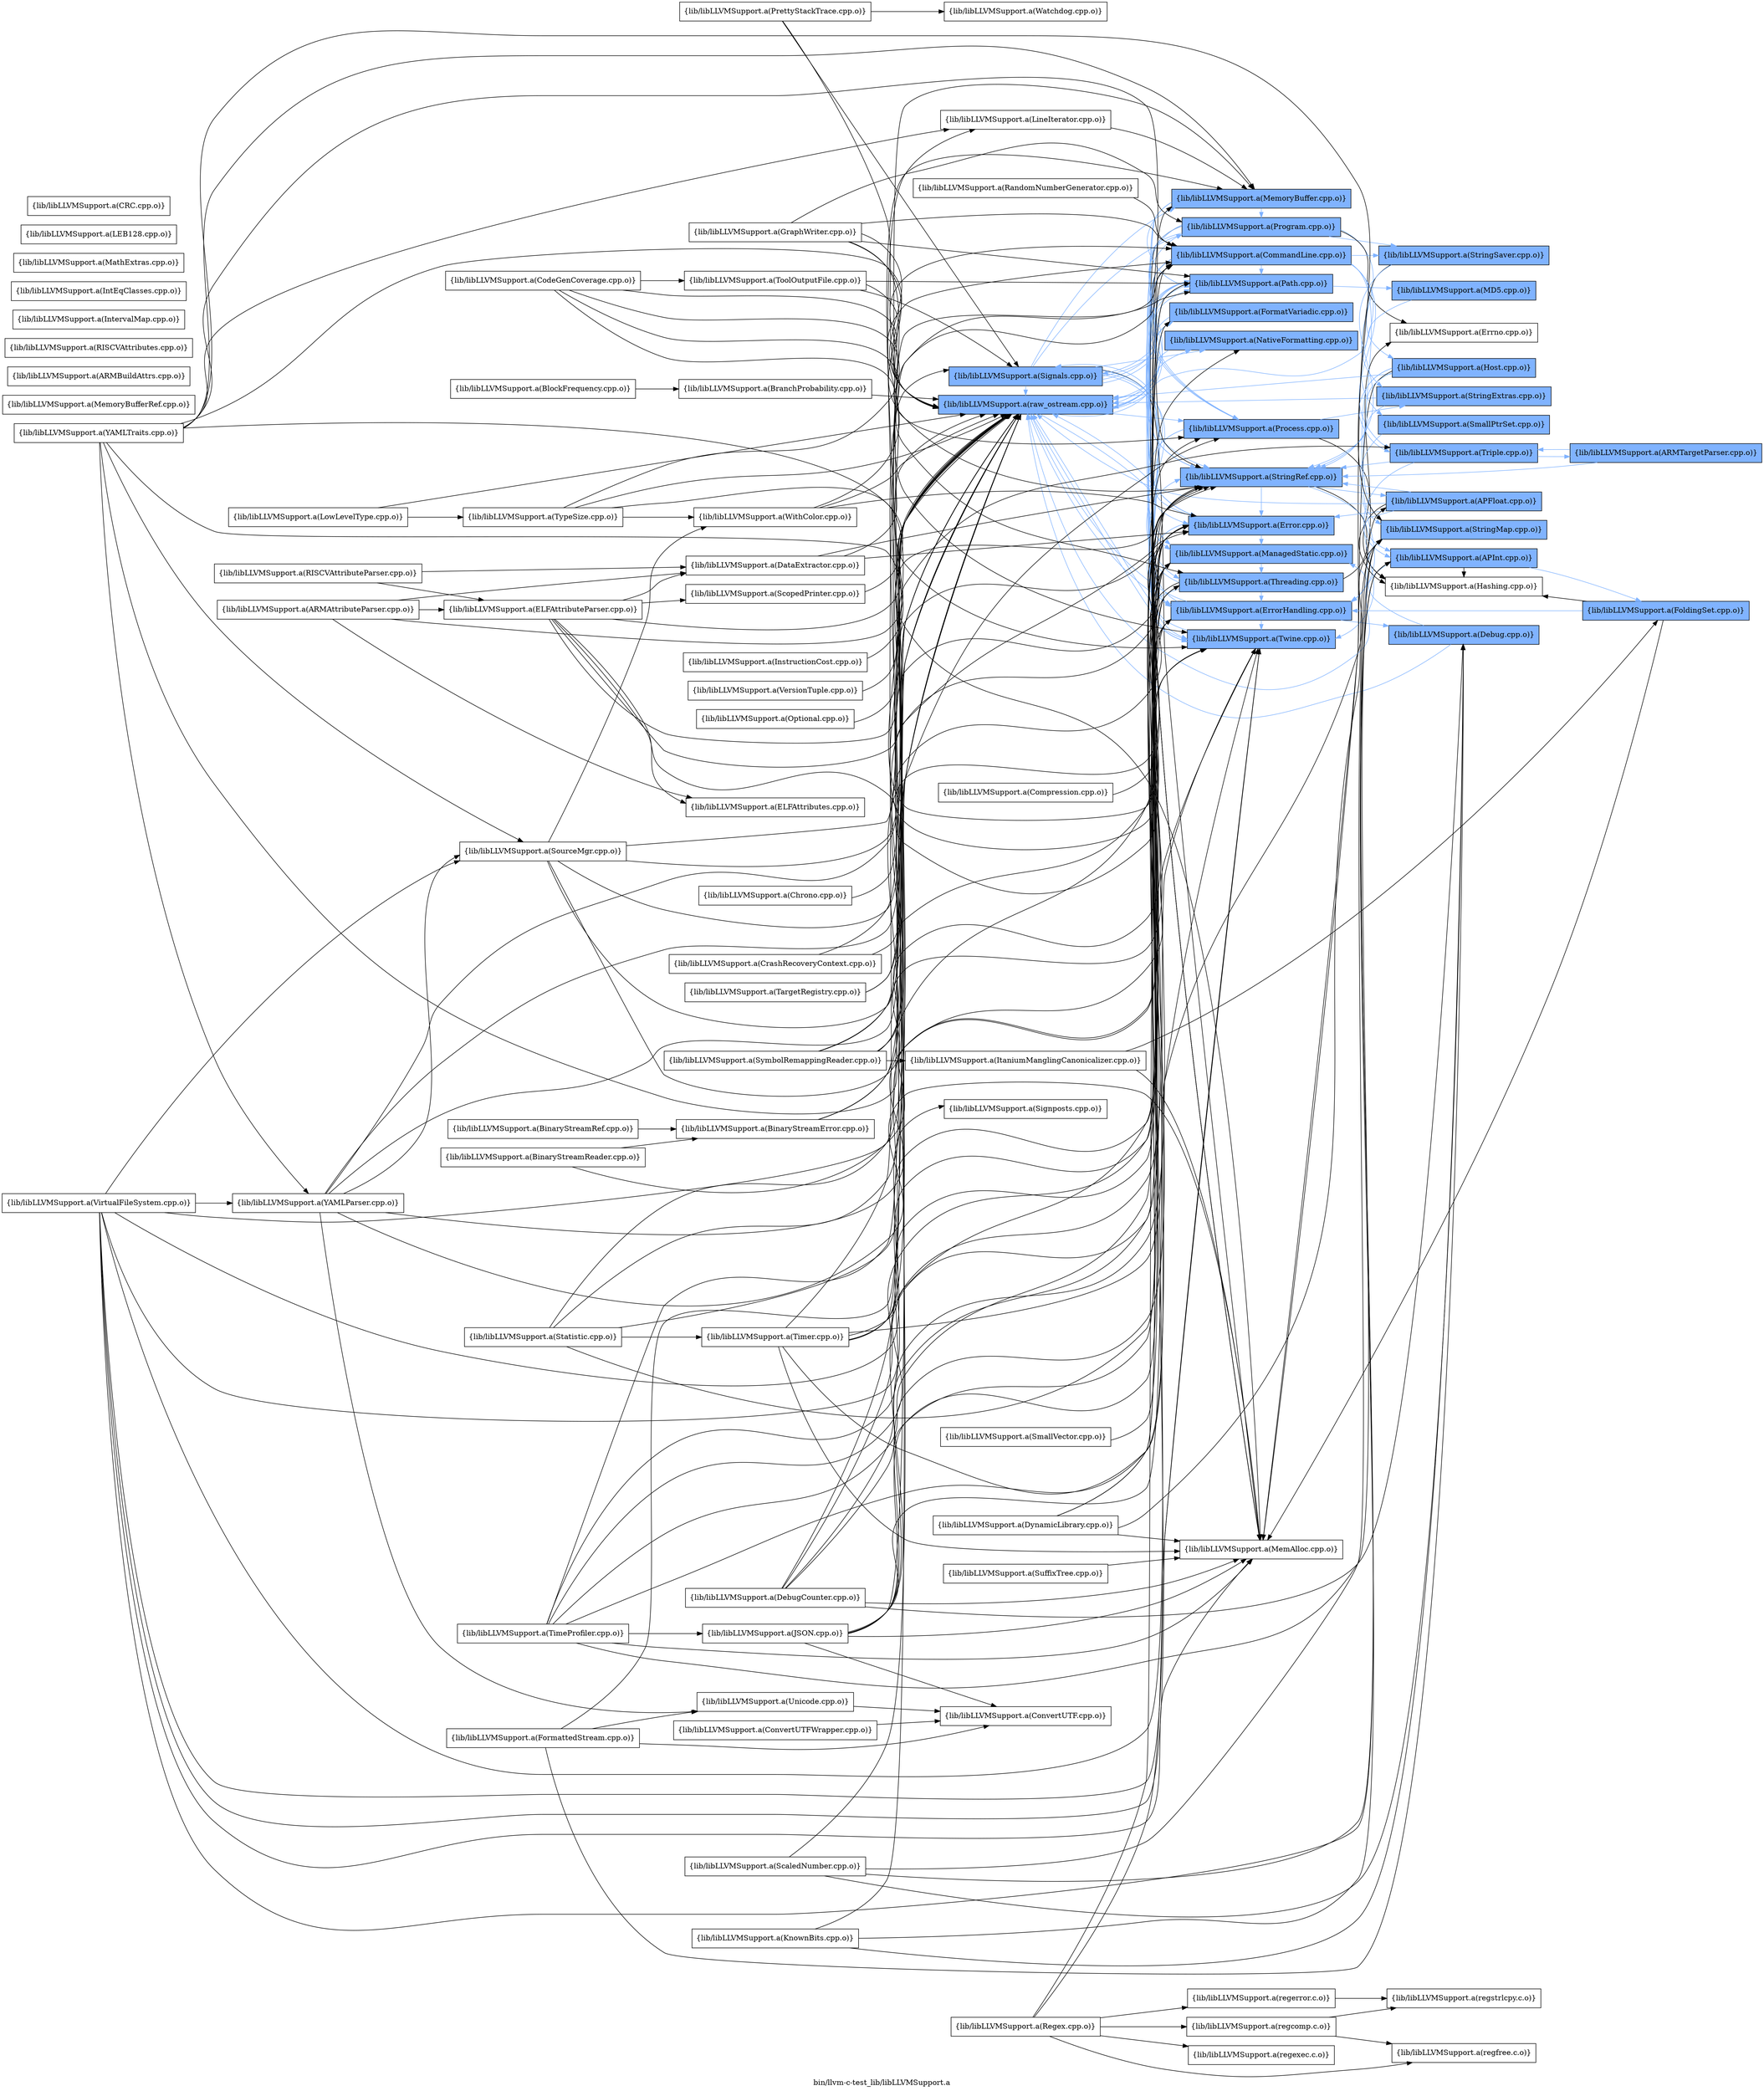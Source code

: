 digraph "bin/llvm-c-test_lib/libLLVMSupport.a" {
	label="bin/llvm-c-test_lib/libLLVMSupport.a";
	rankdir=LR;
	{ rank=same; Node0x5613f580f898;  }
	{ rank=same; Node0x5613f580cc38; Node0x5613f5811be8; Node0x5613f58133f8;  }
	{ rank=same; Node0x5613f580ec18; Node0x5613f5813718; Node0x5613f5811c38; Node0x5613f580f5c8; Node0x5613f58151a8; Node0x5613f580ead8; Node0x5613f580fc58; Node0x5613f58101f8; Node0x5613f580b658; Node0x5613f58123b8; Node0x5613f58124f8; Node0x5613f5813178; Node0x5613f5810748; Node0x5613f5812c78;  }
	{ rank=same; Node0x5613f580fd48; Node0x5613f580f168; Node0x5613f580b928; Node0x5613f581b008; Node0x5613f5810f18; Node0x5613f5810798; Node0x5613f581b9b8; Node0x5613f5818ee8; Node0x5613f5816c38; Node0x5613f580eda8; Node0x5613f580c4b8; Node0x5613f580bc48;  }
	{ rank=same; Node0x5613f580f898;  }
	{ rank=same; Node0x5613f580cc38; Node0x5613f5811be8; Node0x5613f58133f8;  }
	{ rank=same; Node0x5613f580ec18; Node0x5613f5813718; Node0x5613f5811c38; Node0x5613f580f5c8; Node0x5613f58151a8; Node0x5613f580ead8; Node0x5613f580fc58; Node0x5613f58101f8; Node0x5613f580b658; Node0x5613f58123b8; Node0x5613f58124f8; Node0x5613f5813178; Node0x5613f5810748; Node0x5613f5812c78;  }
	{ rank=same; Node0x5613f580fd48; Node0x5613f580f168; Node0x5613f580b928; Node0x5613f581b008; Node0x5613f5810f18; Node0x5613f5810798; Node0x5613f581b9b8; Node0x5613f5818ee8; Node0x5613f5816c38; Node0x5613f580eda8; Node0x5613f580c4b8; Node0x5613f580bc48;  }

	Node0x5613f580f898 [shape=record,shape=box,group=0,label="{lib/libLLVMSupport.a(PrettyStackTrace.cpp.o)}"];
	Node0x5613f580f898 -> Node0x5613f580cc38;
	Node0x5613f580f898 -> Node0x5613f5811be8;
	Node0x5613f580f898 -> Node0x5613f58133f8;
	Node0x5613f5813718 [shape=record,shape=box,group=1,style=filled,fillcolor="0.600000 0.5 1",label="{lib/libLLVMSupport.a(ErrorHandling.cpp.o)}"];
	Node0x5613f5813718 -> Node0x5613f580fd48[color="0.600000 0.5 1"];
	Node0x5613f5813718 -> Node0x5613f58151a8[color="0.600000 0.5 1"];
	Node0x5613f5813718 -> Node0x5613f580cc38[color="0.600000 0.5 1"];
	Node0x5613f5813718 -> Node0x5613f5811be8[color="0.600000 0.5 1"];
	Node0x5613f580b928 [shape=record,shape=box,group=0,label="{lib/libLLVMSupport.a(Hashing.cpp.o)}"];
	Node0x5613f58124f8 [shape=record,shape=box,group=0,label="{lib/libLLVMSupport.a(MemAlloc.cpp.o)}"];
	Node0x5613f580c4b8 [shape=record,shape=box,group=1,style=filled,fillcolor="0.600000 0.5 1",label="{lib/libLLVMSupport.a(APFloat.cpp.o)}"];
	Node0x5613f580c4b8 -> Node0x5613f580bc48[color="0.600000 0.5 1"];
	Node0x5613f580c4b8 -> Node0x5613f580ec18[color="0.600000 0.5 1"];
	Node0x5613f580c4b8 -> Node0x5613f580b928;
	Node0x5613f580c4b8 -> Node0x5613f5810748[color="0.600000 0.5 1"];
	Node0x5613f580c4b8 -> Node0x5613f580cc38[color="0.600000 0.5 1"];
	Node0x5613f580bc48 [shape=record,shape=box,group=1,style=filled,fillcolor="0.600000 0.5 1",label="{lib/libLLVMSupport.a(APInt.cpp.o)}"];
	Node0x5613f580bc48 -> Node0x5613f5812a98[color="0.600000 0.5 1"];
	Node0x5613f580bc48 -> Node0x5613f580b928;
	Node0x5613f580bc48 -> Node0x5613f580cc38[color="0.600000 0.5 1"];
	Node0x5613f580a078 [shape=record,shape=box,group=0,label="{lib/libLLVMSupport.a(BranchProbability.cpp.o)}"];
	Node0x5613f580a078 -> Node0x5613f580cc38;
	Node0x5613f580b658 [shape=record,shape=box,group=1,style=filled,fillcolor="0.600000 0.5 1",label="{lib/libLLVMSupport.a(CommandLine.cpp.o)}"];
	Node0x5613f580b658 -> Node0x5613f580ec18[color="0.600000 0.5 1"];
	Node0x5613f580b658 -> Node0x5613f5813718[color="0.600000 0.5 1"];
	Node0x5613f580b658 -> Node0x5613f58123b8[color="0.600000 0.5 1"];
	Node0x5613f580b658 -> Node0x5613f58124f8;
	Node0x5613f580b658 -> Node0x5613f581b9b8[color="0.600000 0.5 1"];
	Node0x5613f580b658 -> Node0x5613f5818ee8[color="0.600000 0.5 1"];
	Node0x5613f580b658 -> Node0x5613f5810f18[color="0.600000 0.5 1"];
	Node0x5613f580b658 -> Node0x5613f5810748[color="0.600000 0.5 1"];
	Node0x5613f580b658 -> Node0x5613f5816c38[color="0.600000 0.5 1"];
	Node0x5613f580b658 -> Node0x5613f58151a8[color="0.600000 0.5 1"];
	Node0x5613f580b658 -> Node0x5613f580cc38[color="0.600000 0.5 1"];
	Node0x5613f580b658 -> Node0x5613f580eda8[color="0.600000 0.5 1"];
	Node0x5613f580b658 -> Node0x5613f580ead8[color="0.600000 0.5 1"];
	Node0x5613f580ec18 [shape=record,shape=box,group=1,style=filled,fillcolor="0.600000 0.5 1",label="{lib/libLLVMSupport.a(Error.cpp.o)}"];
	Node0x5613f580ec18 -> Node0x5613f5813718[color="0.600000 0.5 1"];
	Node0x5613f580ec18 -> Node0x5613f58123b8[color="0.600000 0.5 1"];
	Node0x5613f580ec18 -> Node0x5613f58151a8[color="0.600000 0.5 1"];
	Node0x5613f580ec18 -> Node0x5613f580cc38[color="0.600000 0.5 1"];
	Node0x5613f581b9b8 [shape=record,shape=box,group=1,style=filled,fillcolor="0.600000 0.5 1",label="{lib/libLLVMSupport.a(SmallPtrSet.cpp.o)}"];
	Node0x5613f581b9b8 -> Node0x5613f5813718[color="0.600000 0.5 1"];
	Node0x5613f5818ee8 [shape=record,shape=box,group=1,style=filled,fillcolor="0.600000 0.5 1",label="{lib/libLLVMSupport.a(StringMap.cpp.o)}"];
	Node0x5613f5818ee8 -> Node0x5613f5813718[color="0.600000 0.5 1"];
	Node0x5613f5810748 [shape=record,shape=box,group=1,style=filled,fillcolor="0.600000 0.5 1",label="{lib/libLLVMSupport.a(StringRef.cpp.o)}"];
	Node0x5613f5810748 -> Node0x5613f580c4b8[color="0.600000 0.5 1"];
	Node0x5613f5810748 -> Node0x5613f580bc48[color="0.600000 0.5 1"];
	Node0x5613f5810748 -> Node0x5613f580ec18[color="0.600000 0.5 1"];
	Node0x5613f5810748 -> Node0x5613f580b928;
	Node0x5613f5816c38 [shape=record,shape=box,group=1,style=filled,fillcolor="0.600000 0.5 1",label="{lib/libLLVMSupport.a(Triple.cpp.o)}"];
	Node0x5613f5816c38 -> Node0x5613f5810748[color="0.600000 0.5 1"];
	Node0x5613f5816c38 -> Node0x5613f5817458[color="0.600000 0.5 1"];
	Node0x5613f5816c38 -> Node0x5613f58151a8[color="0.600000 0.5 1"];
	Node0x5613f580cc38 [shape=record,shape=box,group=1,style=filled,fillcolor="0.600000 0.5 1",label="{lib/libLLVMSupport.a(raw_ostream.cpp.o)}"];
	Node0x5613f580cc38 -> Node0x5613f580ec18[color="0.600000 0.5 1"];
	Node0x5613f580cc38 -> Node0x5613f5813718[color="0.600000 0.5 1"];
	Node0x5613f580cc38 -> Node0x5613f5811c38[color="0.600000 0.5 1"];
	Node0x5613f580cc38 -> Node0x5613f580f5c8[color="0.600000 0.5 1"];
	Node0x5613f580cc38 -> Node0x5613f58151a8[color="0.600000 0.5 1"];
	Node0x5613f580cc38 -> Node0x5613f580ead8[color="0.600000 0.5 1"];
	Node0x5613f580cc38 -> Node0x5613f580fc58[color="0.600000 0.5 1"];
	Node0x5613f580cc38 -> Node0x5613f58101f8[color="0.600000 0.5 1"];
	Node0x5613f5815b08 [shape=record,shape=box,group=0,label="{lib/libLLVMSupport.a(TypeSize.cpp.o)}"];
	Node0x5613f5815b08 -> Node0x5613f580b658;
	Node0x5613f5815b08 -> Node0x5613f5813718;
	Node0x5613f5815b08 -> Node0x5613f580ce68;
	Node0x5613f5815b08 -> Node0x5613f580cc38;
	Node0x5613f5811738 [shape=record,shape=box,group=0,label="{lib/libLLVMSupport.a(KnownBits.cpp.o)}"];
	Node0x5613f5811738 -> Node0x5613f580bc48;
	Node0x5613f5811738 -> Node0x5613f580fd48;
	Node0x5613f5811738 -> Node0x5613f580cc38;
	Node0x5613f581b008 [shape=record,shape=box,group=1,style=filled,fillcolor="0.600000 0.5 1",label="{lib/libLLVMSupport.a(StringExtras.cpp.o)}"];
	Node0x5613f581b008 -> Node0x5613f5810748[color="0.600000 0.5 1"];
	Node0x5613f581b008 -> Node0x5613f580cc38[color="0.600000 0.5 1"];
	Node0x5613f58151a8 [shape=record,shape=box,group=1,style=filled,fillcolor="0.600000 0.5 1",label="{lib/libLLVMSupport.a(Twine.cpp.o)}"];
	Node0x5613f58151a8 -> Node0x5613f580cc38[color="0.600000 0.5 1"];
	Node0x5613f580fd48 [shape=record,shape=box,group=1,style=filled,fillcolor="0.600000 0.5 1",label="{lib/libLLVMSupport.a(Debug.cpp.o)}"];
	Node0x5613f580fd48 -> Node0x5613f58123b8[color="0.600000 0.5 1"];
	Node0x5613f580fd48 -> Node0x5613f580cc38[color="0.600000 0.5 1"];
	Node0x5613f58123b8 [shape=record,shape=box,group=1,style=filled,fillcolor="0.600000 0.5 1",label="{lib/libLLVMSupport.a(ManagedStatic.cpp.o)}"];
	Node0x5613f58123b8 -> Node0x5613f5812c78[color="0.600000 0.5 1"];
	Node0x5613f580ade8 [shape=record,shape=box,group=0,label="{lib/libLLVMSupport.a(CodeGenCoverage.cpp.o)}"];
	Node0x5613f580ade8 -> Node0x5613f58164b8;
	Node0x5613f580ade8 -> Node0x5613f58151a8;
	Node0x5613f580ade8 -> Node0x5613f580cc38;
	Node0x5613f580ade8 -> Node0x5613f580fc58;
	Node0x5613f580ade8 -> Node0x5613f5812c78;
	Node0x5613f580b608 [shape=record,shape=box,group=0,label="{lib/libLLVMSupport.a(GraphWriter.cpp.o)}"];
	Node0x5613f580b608 -> Node0x5613f580b658;
	Node0x5613f580b608 -> Node0x5613f5810748;
	Node0x5613f580b608 -> Node0x5613f58151a8;
	Node0x5613f580b608 -> Node0x5613f580cc38;
	Node0x5613f580b608 -> Node0x5613f580ead8;
	Node0x5613f580b608 -> Node0x5613f58101f8;
	Node0x5613f5813308 [shape=record,shape=box,group=0,label="{lib/libLLVMSupport.a(DynamicLibrary.cpp.o)}"];
	Node0x5613f5813308 -> Node0x5613f58123b8;
	Node0x5613f5813308 -> Node0x5613f58124f8;
	Node0x5613f5813308 -> Node0x5613f5818ee8;
	Node0x5613f5813308 -> Node0x5613f5812c78;
	Node0x5613f580f168 [shape=record,shape=box,group=1,style=filled,fillcolor="0.600000 0.5 1",label="{lib/libLLVMSupport.a(MD5.cpp.o)}"];
	Node0x5613f580f168 -> Node0x5613f580cc38[color="0.600000 0.5 1"];
	Node0x5613f58120e8 [shape=record,shape=box,group=0,label="{lib/libLLVMSupport.a(TargetRegistry.cpp.o)}"];
	Node0x5613f58120e8 -> Node0x5613f5816c38;
	Node0x5613f58120e8 -> Node0x5613f580cc38;
	Node0x5613f5813178 [shape=record,shape=box,group=1,style=filled,fillcolor="0.600000 0.5 1",label="{lib/libLLVMSupport.a(MemoryBuffer.cpp.o)}"];
	Node0x5613f5813178 -> Node0x5613f580ec18[color="0.600000 0.5 1"];
	Node0x5613f5813178 -> Node0x5613f58151a8[color="0.600000 0.5 1"];
	Node0x5613f5813178 -> Node0x5613f580ead8[color="0.600000 0.5 1"];
	Node0x5613f5813178 -> Node0x5613f580fc58[color="0.600000 0.5 1"];
	Node0x5613f5813178 -> Node0x5613f58101f8[color="0.600000 0.5 1"];
	Node0x5613f5813448 [shape=record,shape=box,group=0,label="{lib/libLLVMSupport.a(MemoryBufferRef.cpp.o)}"];
	Node0x5613f5810f18 [shape=record,shape=box,group=1,style=filled,fillcolor="0.600000 0.5 1",label="{lib/libLLVMSupport.a(StringSaver.cpp.o)}"];
	Node0x5613f5810f18 -> Node0x5613f58124f8;
	Node0x5613f5810f18 -> Node0x5613f5810748[color="0.600000 0.5 1"];
	Node0x5613f5812a98 [shape=record,shape=box,group=1,style=filled,fillcolor="0.600000 0.5 1",label="{lib/libLLVMSupport.a(FoldingSet.cpp.o)}"];
	Node0x5613f5812a98 -> Node0x5613f5813718[color="0.600000 0.5 1"];
	Node0x5613f5812a98 -> Node0x5613f580b928;
	Node0x5613f5812a98 -> Node0x5613f58124f8;
	Node0x5613f5812728 [shape=record,shape=box,group=0,label="{lib/libLLVMSupport.a(FormattedStream.cpp.o)}"];
	Node0x5613f5812728 -> Node0x5613f5810d38;
	Node0x5613f5812728 -> Node0x5613f580fd48;
	Node0x5613f5812728 -> Node0x5613f580e628;
	Node0x5613f5812728 -> Node0x5613f580cc38;
	Node0x5613f580ab68 [shape=record,shape=box,group=0,label="{lib/libLLVMSupport.a(Regex.cpp.o)}"];
	Node0x5613f580ab68 -> Node0x5613f5810748;
	Node0x5613f580ab68 -> Node0x5613f58151a8;
	Node0x5613f580ab68 -> Node0x5613f58109c8;
	Node0x5613f580ab68 -> Node0x5613f58101a8;
	Node0x5613f580ab68 -> Node0x5613f58102e8;
	Node0x5613f580ab68 -> Node0x5613f580fc08;
	Node0x5613f5812c78 [shape=record,shape=box,group=1,style=filled,fillcolor="0.600000 0.5 1",label="{lib/libLLVMSupport.a(Threading.cpp.o)}"];
	Node0x5613f5812c78 -> Node0x5613f5813718[color="0.600000 0.5 1"];
	Node0x5613f5812c78 -> Node0x5613f58124f8;
	Node0x5613f5812c78 -> Node0x5613f5810748[color="0.600000 0.5 1"];
	Node0x5613f5812c78 -> Node0x5613f58151a8[color="0.600000 0.5 1"];
	Node0x5613f5812c78 -> Node0x5613f5810798;
	Node0x5613f580ead8 [shape=record,shape=box,group=1,style=filled,fillcolor="0.600000 0.5 1",label="{lib/libLLVMSupport.a(Path.cpp.o)}"];
	Node0x5613f580ead8 -> Node0x5613f580ec18[color="0.600000 0.5 1"];
	Node0x5613f580ead8 -> Node0x5613f580f168[color="0.600000 0.5 1"];
	Node0x5613f580ead8 -> Node0x5613f5810748[color="0.600000 0.5 1"];
	Node0x5613f580ead8 -> Node0x5613f58151a8[color="0.600000 0.5 1"];
	Node0x5613f580ead8 -> Node0x5613f580fc58[color="0.600000 0.5 1"];
	Node0x5613f580ead8 -> Node0x5613f5811be8[color="0.600000 0.5 1"];
	Node0x5613f581bf08 [shape=record,shape=box,group=0,label="{lib/libLLVMSupport.a(SourceMgr.cpp.o)}"];
	Node0x5613f581bf08 -> Node0x5613f5813178;
	Node0x5613f581bf08 -> Node0x5613f5810748;
	Node0x5613f581bf08 -> Node0x5613f58151a8;
	Node0x5613f581bf08 -> Node0x5613f580ce68;
	Node0x5613f581bf08 -> Node0x5613f580cc38;
	Node0x5613f581bf08 -> Node0x5613f580ead8;
	Node0x5613f58164b8 [shape=record,shape=box,group=0,label="{lib/libLLVMSupport.a(ToolOutputFile.cpp.o)}"];
	Node0x5613f58164b8 -> Node0x5613f580cc38;
	Node0x5613f58164b8 -> Node0x5613f580ead8;
	Node0x5613f58164b8 -> Node0x5613f5811be8;
	Node0x5613f580a758 [shape=record,shape=box,group=0,label="{lib/libLLVMSupport.a(Chrono.cpp.o)}"];
	Node0x5613f580a758 -> Node0x5613f580cc38;
	Node0x5613f5810068 [shape=record,shape=box,group=0,label="{lib/libLLVMSupport.a(TimeProfiler.cpp.o)}"];
	Node0x5613f5810068 -> Node0x5613f580ec18;
	Node0x5613f5810068 -> Node0x5613f58124f8;
	Node0x5613f5810068 -> Node0x5613f5818ee8;
	Node0x5613f5810068 -> Node0x5613f58177c8;
	Node0x5613f5810068 -> Node0x5613f58151a8;
	Node0x5613f5810068 -> Node0x5613f580cc38;
	Node0x5613f5810068 -> Node0x5613f580ead8;
	Node0x5613f5810068 -> Node0x5613f580fc58;
	Node0x5613f5817ea8 [shape=record,shape=box,group=0,label="{lib/libLLVMSupport.a(Timer.cpp.o)}"];
	Node0x5613f5817ea8 -> Node0x5613f580b658;
	Node0x5613f5817ea8 -> Node0x5613f58123b8;
	Node0x5613f5817ea8 -> Node0x5613f58124f8;
	Node0x5613f5817ea8 -> Node0x5613f5818ee8;
	Node0x5613f5817ea8 -> Node0x5613f5818768;
	Node0x5613f5817ea8 -> Node0x5613f580cc38;
	Node0x5613f5817ea8 -> Node0x5613f580fc58;
	Node0x5613f5817ea8 -> Node0x5613f5812c78;
	Node0x5613f5811c38 [shape=record,shape=box,group=1,style=filled,fillcolor="0.600000 0.5 1",label="{lib/libLLVMSupport.a(FormatVariadic.cpp.o)}"];
	Node0x5613f5811c38 -> Node0x5613f5810748[color="0.600000 0.5 1"];
	Node0x5613f580f5c8 [shape=record,shape=box,group=1,style=filled,fillcolor="0.600000 0.5 1",label="{lib/libLLVMSupport.a(NativeFormatting.cpp.o)}"];
	Node0x5613f580f5c8 -> Node0x5613f580cc38[color="0.600000 0.5 1"];
	Node0x5613f5810a68 [shape=record,shape=box,group=0,label="{lib/libLLVMSupport.a(DataExtractor.cpp.o)}"];
	Node0x5613f5810a68 -> Node0x5613f580ec18;
	Node0x5613f5810a68 -> Node0x5613f5810748;
	Node0x5613f5810a68 -> Node0x5613f580cc38;
	Node0x5613f580eda8 [shape=record,shape=box,group=1,style=filled,fillcolor="0.600000 0.5 1",label="{lib/libLLVMSupport.a(Host.cpp.o)}"];
	Node0x5613f580eda8 -> Node0x5613f58124f8;
	Node0x5613f580eda8 -> Node0x5613f5818ee8[color="0.600000 0.5 1"];
	Node0x5613f580eda8 -> Node0x5613f5810748[color="0.600000 0.5 1"];
	Node0x5613f580eda8 -> Node0x5613f5816c38[color="0.600000 0.5 1"];
	Node0x5613f580eda8 -> Node0x5613f580cc38[color="0.600000 0.5 1"];
	Node0x5613f580b748 [shape=record,shape=box,group=0,label="{lib/libLLVMSupport.a(ARMBuildAttrs.cpp.o)}"];
	Node0x5613f580fa28 [shape=record,shape=box,group=0,label="{lib/libLLVMSupport.a(ELFAttributeParser.cpp.o)}"];
	Node0x5613f580fa28 -> Node0x5613f5810a68;
	Node0x5613f580fa28 -> Node0x5613f580ee48;
	Node0x5613f580fa28 -> Node0x5613f580ec18;
	Node0x5613f580fa28 -> Node0x5613f581d1c8;
	Node0x5613f580fa28 -> Node0x5613f5810748;
	Node0x5613f580fa28 -> Node0x5613f58151a8;
	Node0x5613f580fa28 -> Node0x5613f580cc38;
	Node0x5613f581ccc8 [shape=record,shape=box,group=0,label="{lib/libLLVMSupport.a(RISCVAttributes.cpp.o)}"];
	Node0x5613f580b1f8 [shape=record,shape=box,group=0,label="{lib/libLLVMSupport.a(BinaryStreamError.cpp.o)}"];
	Node0x5613f580b1f8 -> Node0x5613f580ec18;
	Node0x5613f580b1f8 -> Node0x5613f580cc38;
	Node0x5613f580b018 [shape=record,shape=box,group=0,label="{lib/libLLVMSupport.a(ARMAttributeParser.cpp.o)}"];
	Node0x5613f580b018 -> Node0x5613f5810a68;
	Node0x5613f580b018 -> Node0x5613f580fa28;
	Node0x5613f580b018 -> Node0x5613f580ee48;
	Node0x5613f580b018 -> Node0x5613f580cc38;
	Node0x5613f580ee48 [shape=record,shape=box,group=0,label="{lib/libLLVMSupport.a(ELFAttributes.cpp.o)}"];
	Node0x5613f580a258 [shape=record,shape=box,group=0,label="{lib/libLLVMSupport.a(BinaryStreamReader.cpp.o)}"];
	Node0x5613f580a258 -> Node0x5613f580b1f8;
	Node0x5613f580a258 -> Node0x5613f580ec18;
	Node0x5613f58098f8 [shape=record,shape=box,group=0,label="{lib/libLLVMSupport.a(BinaryStreamRef.cpp.o)}"];
	Node0x5613f58098f8 -> Node0x5613f580b1f8;
	Node0x5613f580fc58 [shape=record,shape=box,group=1,style=filled,fillcolor="0.600000 0.5 1",label="{lib/libLLVMSupport.a(Process.cpp.o)}"];
	Node0x5613f580fc58 -> Node0x5613f580ec18[color="0.600000 0.5 1"];
	Node0x5613f580fc58 -> Node0x5613f580b928;
	Node0x5613f580fc58 -> Node0x5613f58123b8[color="0.600000 0.5 1"];
	Node0x5613f580fc58 -> Node0x5613f581b008[color="0.600000 0.5 1"];
	Node0x5613f580fc58 -> Node0x5613f580ead8[color="0.600000 0.5 1"];
	Node0x5613f58160f8 [shape=record,shape=box,group=0,label="{lib/libLLVMSupport.a(ConvertUTFWrapper.cpp.o)}"];
	Node0x5613f58160f8 -> Node0x5613f5810d38;
	Node0x5613f5810d38 [shape=record,shape=box,group=0,label="{lib/libLLVMSupport.a(ConvertUTF.cpp.o)}"];
	Node0x5613f581d1c8 [shape=record,shape=box,group=0,label="{lib/libLLVMSupport.a(ScopedPrinter.cpp.o)}"];
	Node0x5613f581d1c8 -> Node0x5613f580cc38;
	Node0x5613f5811be8 [shape=record,shape=box,group=1,style=filled,fillcolor="0.600000 0.5 1",label="{lib/libLLVMSupport.a(Signals.cpp.o)}"];
	Node0x5613f5811be8 -> Node0x5613f580b658[color="0.600000 0.5 1"];
	Node0x5613f5811be8 -> Node0x5613f5813718[color="0.600000 0.5 1"];
	Node0x5613f5811be8 -> Node0x5613f5811c38[color="0.600000 0.5 1"];
	Node0x5613f5811be8 -> Node0x5613f58123b8[color="0.600000 0.5 1"];
	Node0x5613f5811be8 -> Node0x5613f58124f8;
	Node0x5613f5811be8 -> Node0x5613f5813178[color="0.600000 0.5 1"];
	Node0x5613f5811be8 -> Node0x5613f580f5c8[color="0.600000 0.5 1"];
	Node0x5613f5811be8 -> Node0x5613f5810748[color="0.600000 0.5 1"];
	Node0x5613f5811be8 -> Node0x5613f58151a8[color="0.600000 0.5 1"];
	Node0x5613f5811be8 -> Node0x5613f580cc38[color="0.600000 0.5 1"];
	Node0x5613f5811be8 -> Node0x5613f580ead8[color="0.600000 0.5 1"];
	Node0x5613f5811be8 -> Node0x5613f58101f8[color="0.600000 0.5 1"];
	Node0x5613f5811be8 -> Node0x5613f5812c78[color="0.600000 0.5 1"];
	Node0x5613f580e628 [shape=record,shape=box,group=0,label="{lib/libLLVMSupport.a(Unicode.cpp.o)}"];
	Node0x5613f580e628 -> Node0x5613f5810d38;
	Node0x5613f58101f8 [shape=record,shape=box,group=1,style=filled,fillcolor="0.600000 0.5 1",label="{lib/libLLVMSupport.a(Program.cpp.o)}"];
	Node0x5613f58101f8 -> Node0x5613f58124f8;
	Node0x5613f58101f8 -> Node0x5613f581b008[color="0.600000 0.5 1"];
	Node0x5613f58101f8 -> Node0x5613f5810f18[color="0.600000 0.5 1"];
	Node0x5613f58101f8 -> Node0x5613f5810748[color="0.600000 0.5 1"];
	Node0x5613f58101f8 -> Node0x5613f580cc38[color="0.600000 0.5 1"];
	Node0x5613f58101f8 -> Node0x5613f580ead8[color="0.600000 0.5 1"];
	Node0x5613f58101f8 -> Node0x5613f5810798;
	Node0x5613f5811558 [shape=record,shape=box,group=0,label="{lib/libLLVMSupport.a(InstructionCost.cpp.o)}"];
	Node0x5613f5811558 -> Node0x5613f580cc38;
	Node0x5613f58133f8 [shape=record,shape=box,group=0,label="{lib/libLLVMSupport.a(Watchdog.cpp.o)}"];
	Node0x5613f580a2f8 [shape=record,shape=box,group=0,label="{lib/libLLVMSupport.a(RandomNumberGenerator.cpp.o)}"];
	Node0x5613f580a2f8 -> Node0x5613f580b658;
	Node0x5613f58109c8 [shape=record,shape=box,group=0,label="{lib/libLLVMSupport.a(regcomp.c.o)}"];
	Node0x5613f58109c8 -> Node0x5613f580fc08;
	Node0x5613f58109c8 -> Node0x5613f580e8a8;
	Node0x5613f58101a8 [shape=record,shape=box,group=0,label="{lib/libLLVMSupport.a(regerror.c.o)}"];
	Node0x5613f58101a8 -> Node0x5613f580e8a8;
	Node0x5613f58102e8 [shape=record,shape=box,group=0,label="{lib/libLLVMSupport.a(regexec.c.o)}"];
	Node0x5613f580fc08 [shape=record,shape=box,group=0,label="{lib/libLLVMSupport.a(regfree.c.o)}"];
	Node0x5613f581d3a8 [shape=record,shape=box,group=0,label="{lib/libLLVMSupport.a(RISCVAttributeParser.cpp.o)}"];
	Node0x5613f581d3a8 -> Node0x5613f5810a68;
	Node0x5613f581d3a8 -> Node0x5613f580fa28;
	Node0x5613f581c138 [shape=record,shape=box,group=0,label="{lib/libLLVMSupport.a(SmallVector.cpp.o)}"];
	Node0x5613f581c138 -> Node0x5613f5813718;
	Node0x5613f580ce68 [shape=record,shape=box,group=0,label="{lib/libLLVMSupport.a(WithColor.cpp.o)}"];
	Node0x5613f580ce68 -> Node0x5613f580b658;
	Node0x5613f580ce68 -> Node0x5613f580ec18;
	Node0x5613f580ce68 -> Node0x5613f580cc38;
	Node0x5613f5819ca8 [shape=record,shape=box,group=0,label="{lib/libLLVMSupport.a(Statistic.cpp.o)}"];
	Node0x5613f5819ca8 -> Node0x5613f580b658;
	Node0x5613f5819ca8 -> Node0x5613f58123b8;
	Node0x5613f5819ca8 -> Node0x5613f5817ea8;
	Node0x5613f5819ca8 -> Node0x5613f580cc38;
	Node0x5613f5819ca8 -> Node0x5613f5812c78;
	Node0x5613f58177c8 [shape=record,shape=box,group=0,label="{lib/libLLVMSupport.a(JSON.cpp.o)}"];
	Node0x5613f58177c8 -> Node0x5613f5810d38;
	Node0x5613f58177c8 -> Node0x5613f580ec18;
	Node0x5613f58177c8 -> Node0x5613f5811c38;
	Node0x5613f58177c8 -> Node0x5613f58124f8;
	Node0x5613f58177c8 -> Node0x5613f580f5c8;
	Node0x5613f58177c8 -> Node0x5613f5810748;
	Node0x5613f58177c8 -> Node0x5613f58151a8;
	Node0x5613f58177c8 -> Node0x5613f580cc38;
	Node0x5613f5818768 [shape=record,shape=box,group=0,label="{lib/libLLVMSupport.a(Signposts.cpp.o)}"];
	Node0x5613f5817458 [shape=record,shape=box,group=1,style=filled,fillcolor="0.600000 0.5 1",label="{lib/libLLVMSupport.a(ARMTargetParser.cpp.o)}"];
	Node0x5613f5817458 -> Node0x5613f5810748[color="0.600000 0.5 1"];
	Node0x5613f5817458 -> Node0x5613f5816c38[color="0.600000 0.5 1"];
	Node0x5613f580db88 [shape=record,shape=box,group=0,label="{lib/libLLVMSupport.a(VirtualFileSystem.cpp.o)}"];
	Node0x5613f580db88 -> Node0x5613f580ec18;
	Node0x5613f580db88 -> Node0x5613f58124f8;
	Node0x5613f580db88 -> Node0x5613f5813178;
	Node0x5613f580db88 -> Node0x5613f581bf08;
	Node0x5613f580db88 -> Node0x5613f5818ee8;
	Node0x5613f580db88 -> Node0x5613f5810748;
	Node0x5613f580db88 -> Node0x5613f58151a8;
	Node0x5613f580db88 -> Node0x5613f580c288;
	Node0x5613f580db88 -> Node0x5613f580cc38;
	Node0x5613f580db88 -> Node0x5613f580ead8;
	Node0x5613f580c288 [shape=record,shape=box,group=0,label="{lib/libLLVMSupport.a(YAMLParser.cpp.o)}"];
	Node0x5613f580c288 -> Node0x5613f5813718;
	Node0x5613f580c288 -> Node0x5613f58124f8;
	Node0x5613f580c288 -> Node0x5613f5813178;
	Node0x5613f580c288 -> Node0x5613f581bf08;
	Node0x5613f580c288 -> Node0x5613f5810748;
	Node0x5613f580c288 -> Node0x5613f580e628;
	Node0x5613f580c288 -> Node0x5613f580cc38;
	Node0x5613f580e8a8 [shape=record,shape=box,group=0,label="{lib/libLLVMSupport.a(regstrlcpy.c.o)}"];
	Node0x5613f58106f8 [shape=record,shape=box,group=0,label="{lib/libLLVMSupport.a(CrashRecoveryContext.cpp.o)}"];
	Node0x5613f58106f8 -> Node0x5613f58123b8;
	Node0x5613f58106f8 -> Node0x5613f5811be8;
	Node0x5613f5810798 [shape=record,shape=box,group=0,label="{lib/libLLVMSupport.a(Errno.cpp.o)}"];
	Node0x5613f580ce18 [shape=record,shape=box,group=0,label="{lib/libLLVMSupport.a(LowLevelType.cpp.o)}"];
	Node0x5613f580ce18 -> Node0x5613f5815b08;
	Node0x5613f580ce18 -> Node0x5613f580cc38;
	Node0x5613f580b9c8 [shape=record,shape=box,group=0,label="{lib/libLLVMSupport.a(BlockFrequency.cpp.o)}"];
	Node0x5613f580b9c8 -> Node0x5613f580a078;
	Node0x5613f580b7e8 [shape=record,shape=box,group=0,label="{lib/libLLVMSupport.a(IntervalMap.cpp.o)}"];
	Node0x5613f580df98 [shape=record,shape=box,group=0,label="{lib/libLLVMSupport.a(IntEqClasses.cpp.o)}"];
	Node0x5613f5818a88 [shape=record,shape=box,group=0,label="{lib/libLLVMSupport.a(MathExtras.cpp.o)}"];
	Node0x5613f580ad98 [shape=record,shape=box,group=0,label="{lib/libLLVMSupport.a(ScaledNumber.cpp.o)}"];
	Node0x5613f580ad98 -> Node0x5613f580c4b8;
	Node0x5613f580ad98 -> Node0x5613f580bc48;
	Node0x5613f580ad98 -> Node0x5613f580fd48;
	Node0x5613f580ad98 -> Node0x5613f580cc38;
	Node0x5613f580cff8 [shape=record,shape=box,group=0,label="{lib/libLLVMSupport.a(YAMLTraits.cpp.o)}"];
	Node0x5613f580cff8 -> Node0x5613f5813718;
	Node0x5613f580cff8 -> Node0x5613f58124f8;
	Node0x5613f580cff8 -> Node0x5613f5813178;
	Node0x5613f580cff8 -> Node0x5613f581bf08;
	Node0x5613f580cff8 -> Node0x5613f5818ee8;
	Node0x5613f580cff8 -> Node0x5613f5810748;
	Node0x5613f580cff8 -> Node0x5613f58151a8;
	Node0x5613f580cff8 -> Node0x5613f580c288;
	Node0x5613f580cff8 -> Node0x5613f580cc38;
	Node0x5613f580cff8 -> Node0x5613f581a888;
	Node0x5613f581a888 [shape=record,shape=box,group=0,label="{lib/libLLVMSupport.a(LineIterator.cpp.o)}"];
	Node0x5613f581a888 -> Node0x5613f5813178;
	Node0x5613f581af68 [shape=record,shape=box,group=0,label="{lib/libLLVMSupport.a(VersionTuple.cpp.o)}"];
	Node0x5613f581af68 -> Node0x5613f580cc38;
	Node0x5613f581ba58 [shape=record,shape=box,group=0,label="{lib/libLLVMSupport.a(DebugCounter.cpp.o)}"];
	Node0x5613f581ba58 -> Node0x5613f580b658;
	Node0x5613f581ba58 -> Node0x5613f580fd48;
	Node0x5613f581ba58 -> Node0x5613f58123b8;
	Node0x5613f581ba58 -> Node0x5613f58124f8;
	Node0x5613f581ba58 -> Node0x5613f5810748;
	Node0x5613f581ba58 -> Node0x5613f580cc38;
	Node0x5613f5816558 [shape=record,shape=box,group=0,label="{lib/libLLVMSupport.a(SuffixTree.cpp.o)}"];
	Node0x5613f5816558 -> Node0x5613f58124f8;
	Node0x5613f5819b18 [shape=record,shape=box,group=0,label="{lib/libLLVMSupport.a(Optional.cpp.o)}"];
	Node0x5613f5819b18 -> Node0x5613f580cc38;
	Node0x5613f5814bb8 [shape=record,shape=box,group=0,label="{lib/libLLVMSupport.a(Compression.cpp.o)}"];
	Node0x5613f5814bb8 -> Node0x5613f580ec18;
	Node0x5613f580c828 [shape=record,shape=box,group=0,label="{lib/libLLVMSupport.a(ItaniumManglingCanonicalizer.cpp.o)}"];
	Node0x5613f580c828 -> Node0x5613f5812a98;
	Node0x5613f580c828 -> Node0x5613f58124f8;
	Node0x5613f580bba8 [shape=record,shape=box,group=0,label="{lib/libLLVMSupport.a(SymbolRemappingReader.cpp.o)}"];
	Node0x5613f580bba8 -> Node0x5613f580ec18;
	Node0x5613f580bba8 -> Node0x5613f5810748;
	Node0x5613f580bba8 -> Node0x5613f58151a8;
	Node0x5613f580bba8 -> Node0x5613f580cc38;
	Node0x5613f580bba8 -> Node0x5613f581a888;
	Node0x5613f580bba8 -> Node0x5613f580c828;
	Node0x5613f580dd68 [shape=record,shape=box,group=0,label="{lib/libLLVMSupport.a(LEB128.cpp.o)}"];
	Node0x5613f580f398 [shape=record,shape=box,group=0,label="{lib/libLLVMSupport.a(CRC.cpp.o)}"];
}
